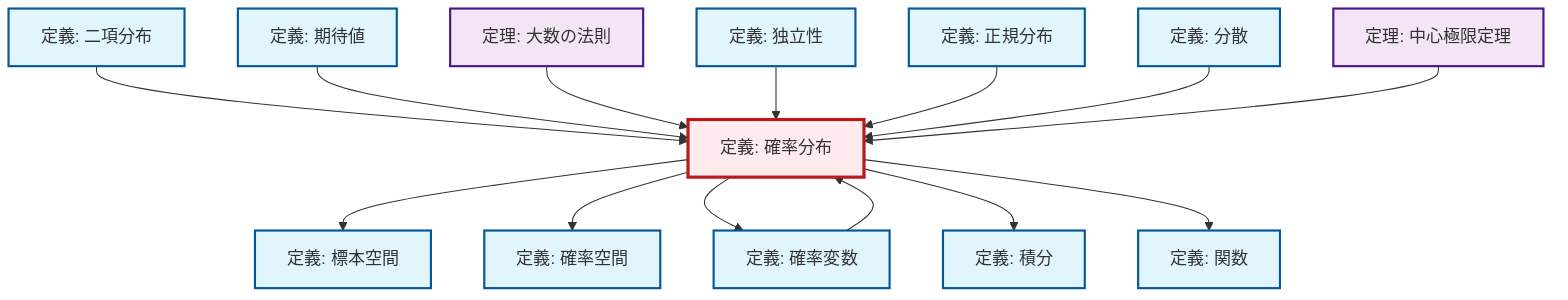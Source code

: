graph TD
    classDef definition fill:#e1f5fe,stroke:#01579b,stroke-width:2px
    classDef theorem fill:#f3e5f5,stroke:#4a148c,stroke-width:2px
    classDef axiom fill:#fff3e0,stroke:#e65100,stroke-width:2px
    classDef example fill:#e8f5e9,stroke:#1b5e20,stroke-width:2px
    classDef current fill:#ffebee,stroke:#b71c1c,stroke-width:3px
    def-expectation["定義: 期待値"]:::definition
    thm-central-limit["定理: 中心極限定理"]:::theorem
    def-probability-distribution["定義: 確率分布"]:::definition
    def-independence["定義: 独立性"]:::definition
    def-sample-space["定義: 標本空間"]:::definition
    def-random-variable["定義: 確率変数"]:::definition
    def-probability-space["定義: 確率空間"]:::definition
    thm-law-of-large-numbers["定理: 大数の法則"]:::theorem
    def-binomial-distribution["定義: 二項分布"]:::definition
    def-variance["定義: 分散"]:::definition
    def-normal-distribution["定義: 正規分布"]:::definition
    def-integral["定義: 積分"]:::definition
    def-function["定義: 関数"]:::definition
    def-random-variable --> def-probability-distribution
    def-probability-distribution --> def-sample-space
    def-binomial-distribution --> def-probability-distribution
    def-probability-distribution --> def-probability-space
    def-expectation --> def-probability-distribution
    thm-law-of-large-numbers --> def-probability-distribution
    def-independence --> def-probability-distribution
    def-probability-distribution --> def-random-variable
    def-probability-distribution --> def-integral
    def-normal-distribution --> def-probability-distribution
    def-variance --> def-probability-distribution
    def-probability-distribution --> def-function
    thm-central-limit --> def-probability-distribution
    class def-probability-distribution current